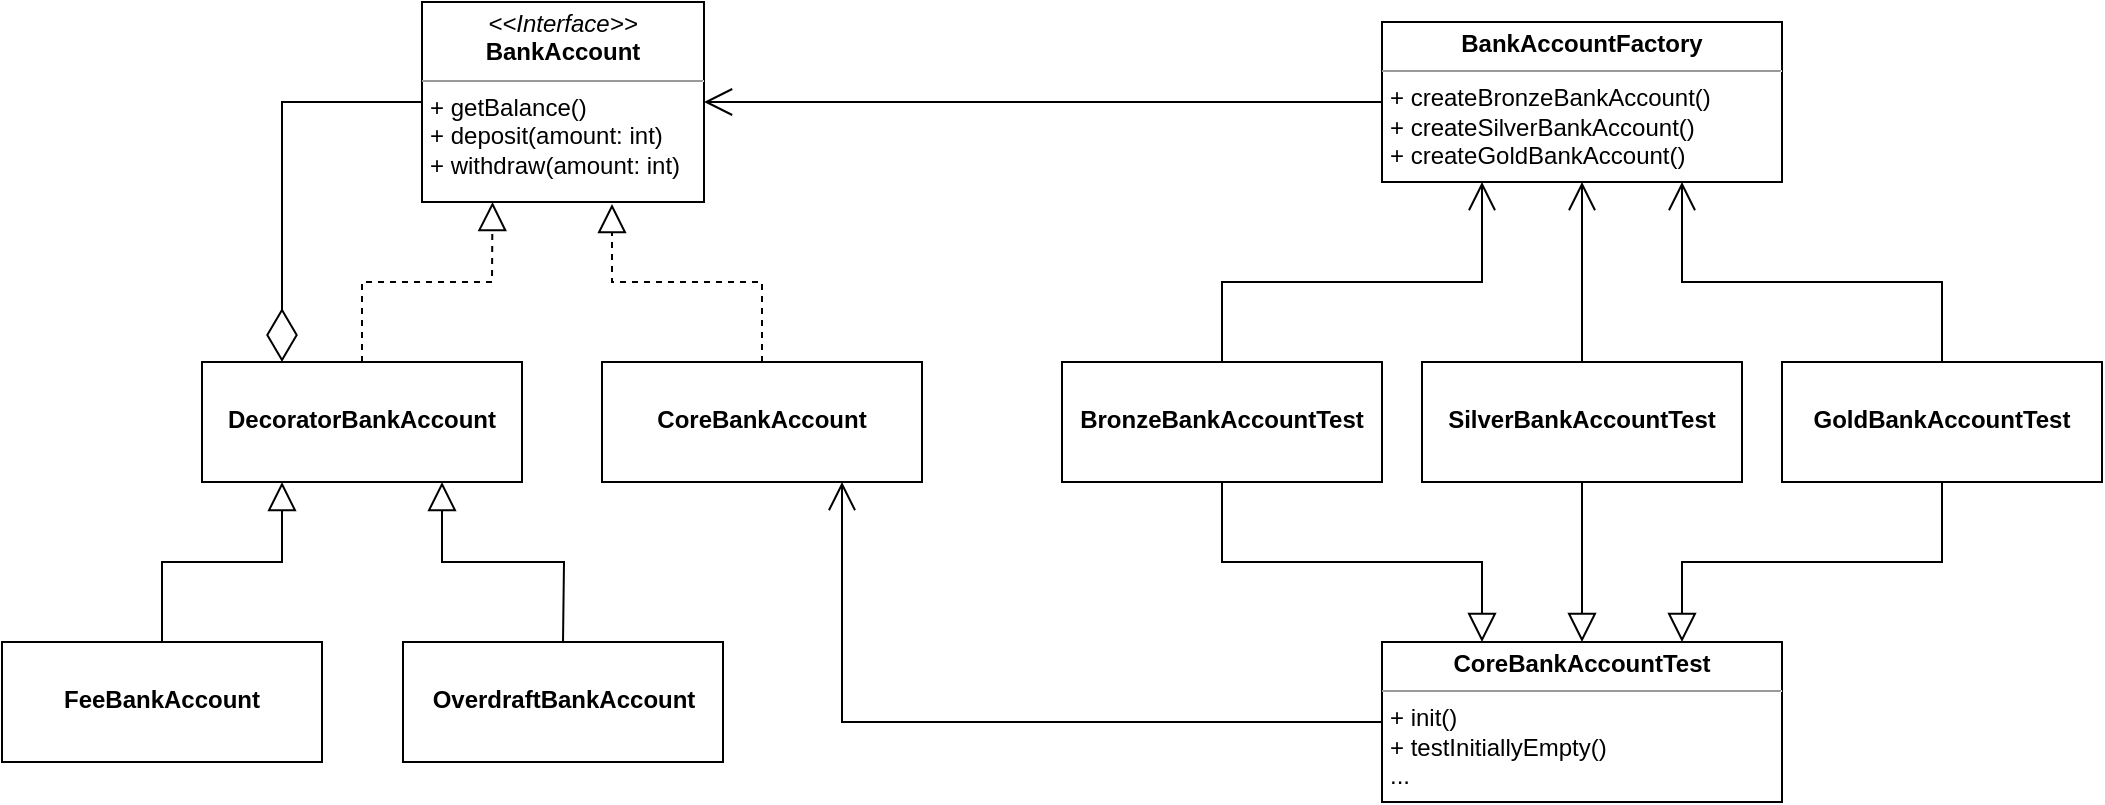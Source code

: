 <mxfile version="26.0.16">
  <diagram id="C5RBs43oDa-KdzZeNtuy" name="Page-1">
    <mxGraphModel dx="1034" dy="3927" grid="1" gridSize="10" guides="1" tooltips="1" connect="1" arrows="1" fold="1" page="1" pageScale="1" pageWidth="827" pageHeight="1169" math="0" shadow="0">
      <root>
        <mxCell id="WIyWlLk6GJQsqaUBKTNV-0" />
        <mxCell id="WIyWlLk6GJQsqaUBKTNV-1" parent="WIyWlLk6GJQsqaUBKTNV-0" />
        <mxCell id="abGJAD1XLBtD331P0YCd-26" value="&lt;p style=&quot;margin: 0px ; margin-top: 4px ; text-align: center&quot;&gt;&lt;i&gt;&amp;lt;&amp;lt;Interface&amp;gt;&amp;gt;&lt;/i&gt;&lt;br&gt;&lt;b&gt;BankAccount&lt;/b&gt;&lt;/p&gt;&lt;hr size=&quot;1&quot;&gt;&lt;p style=&quot;margin: 0px ; margin-left: 4px&quot;&gt;+ getBalance()&lt;br&gt;&lt;/p&gt;&lt;p style=&quot;margin: 0px ; margin-left: 4px&quot;&gt;+ deposit(amount: int)&lt;/p&gt;&lt;p style=&quot;margin: 0px ; margin-left: 4px&quot;&gt;+ withdraw(amount: int)&lt;/p&gt;" style="verticalAlign=top;align=left;overflow=fill;fontSize=12;fontFamily=Helvetica;html=1;" vertex="1" parent="WIyWlLk6GJQsqaUBKTNV-1">
          <mxGeometry x="250" y="-3480" width="141" height="100" as="geometry" />
        </mxCell>
        <mxCell id="abGJAD1XLBtD331P0YCd-28" value="&lt;p style=&quot;margin: 0px ; margin-top: 4px ; text-align: center&quot;&gt;&lt;b&gt;&lt;br&gt;&lt;/b&gt;&lt;/p&gt;&lt;p style=&quot;margin: 0px ; margin-top: 4px ; text-align: center&quot;&gt;&lt;b&gt;DecoratorBankAccount&lt;/b&gt;&lt;/p&gt;" style="verticalAlign=top;align=left;overflow=fill;fontSize=12;fontFamily=Helvetica;html=1;" vertex="1" parent="WIyWlLk6GJQsqaUBKTNV-1">
          <mxGeometry x="140" y="-3300" width="160" height="60" as="geometry" />
        </mxCell>
        <mxCell id="abGJAD1XLBtD331P0YCd-29" value="" style="endArrow=block;dashed=1;endFill=0;endSize=12;html=1;rounded=0;entryX=0.25;entryY=1;entryDx=0;entryDy=0;exitX=0.5;exitY=0;exitDx=0;exitDy=0;" edge="1" parent="WIyWlLk6GJQsqaUBKTNV-1" source="abGJAD1XLBtD331P0YCd-28" target="abGJAD1XLBtD331P0YCd-26">
          <mxGeometry width="160" relative="1" as="geometry">
            <mxPoint x="111" y="-3290" as="sourcePoint" />
            <mxPoint x="271" y="-3290" as="targetPoint" />
            <Array as="points">
              <mxPoint x="220" y="-3340" />
              <mxPoint x="285" y="-3340" />
            </Array>
          </mxGeometry>
        </mxCell>
        <mxCell id="abGJAD1XLBtD331P0YCd-30" style="edgeStyle=orthogonalEdgeStyle;rounded=0;orthogonalLoop=1;jettySize=auto;html=1;exitX=0.5;exitY=1;exitDx=0;exitDy=0;" edge="1" parent="WIyWlLk6GJQsqaUBKTNV-1" source="abGJAD1XLBtD331P0YCd-28" target="abGJAD1XLBtD331P0YCd-28">
          <mxGeometry relative="1" as="geometry" />
        </mxCell>
        <mxCell id="abGJAD1XLBtD331P0YCd-33" value="" style="endArrow=diamondThin;endFill=0;endSize=24;html=1;rounded=0;entryX=0.25;entryY=0;entryDx=0;entryDy=0;exitX=0;exitY=0.5;exitDx=0;exitDy=0;" edge="1" parent="WIyWlLk6GJQsqaUBKTNV-1" source="abGJAD1XLBtD331P0YCd-26" target="abGJAD1XLBtD331P0YCd-28">
          <mxGeometry width="160" relative="1" as="geometry">
            <mxPoint x="81" y="-3300" as="sourcePoint" />
            <mxPoint x="231" y="-3260" as="targetPoint" />
            <Array as="points">
              <mxPoint x="180" y="-3430" />
            </Array>
          </mxGeometry>
        </mxCell>
        <mxCell id="abGJAD1XLBtD331P0YCd-37" value="&lt;p style=&quot;margin: 0px ; margin-top: 4px ; text-align: center&quot;&gt;&lt;b&gt;&lt;br&gt;&lt;/b&gt;&lt;/p&gt;&lt;p style=&quot;margin: 0px ; margin-top: 4px ; text-align: center&quot;&gt;&lt;b&gt;CoreBankAccount&lt;/b&gt;&lt;/p&gt;" style="verticalAlign=top;align=left;overflow=fill;fontSize=12;fontFamily=Helvetica;html=1;" vertex="1" parent="WIyWlLk6GJQsqaUBKTNV-1">
          <mxGeometry x="340" y="-3300" width="160" height="60" as="geometry" />
        </mxCell>
        <mxCell id="abGJAD1XLBtD331P0YCd-38" value="" style="endArrow=block;dashed=1;endFill=0;endSize=12;html=1;rounded=0;exitX=0.5;exitY=0;exitDx=0;exitDy=0;" edge="1" parent="WIyWlLk6GJQsqaUBKTNV-1" source="abGJAD1XLBtD331P0YCd-37">
          <mxGeometry width="160" relative="1" as="geometry">
            <mxPoint x="230" y="-3290" as="sourcePoint" />
            <mxPoint x="345" y="-3379" as="targetPoint" />
            <Array as="points">
              <mxPoint x="420" y="-3340" />
              <mxPoint x="345" y="-3340" />
            </Array>
          </mxGeometry>
        </mxCell>
        <mxCell id="abGJAD1XLBtD331P0YCd-39" value="&lt;p style=&quot;margin: 0px ; margin-top: 4px ; text-align: center&quot;&gt;&lt;b&gt;&lt;br&gt;&lt;/b&gt;&lt;/p&gt;&lt;p style=&quot;margin: 0px ; margin-top: 4px ; text-align: center&quot;&gt;&lt;b&gt;FeeBankAccount&lt;/b&gt;&lt;/p&gt;" style="verticalAlign=top;align=left;overflow=fill;fontSize=12;fontFamily=Helvetica;html=1;" vertex="1" parent="WIyWlLk6GJQsqaUBKTNV-1">
          <mxGeometry x="40" y="-3160" width="160" height="60" as="geometry" />
        </mxCell>
        <mxCell id="abGJAD1XLBtD331P0YCd-40" value="&lt;p style=&quot;margin: 0px ; margin-top: 4px ; text-align: center&quot;&gt;&lt;b&gt;&lt;br&gt;&lt;/b&gt;&lt;/p&gt;&lt;p style=&quot;margin: 0px ; margin-top: 4px ; text-align: center&quot;&gt;&lt;b&gt;OverdraftBankAccount&lt;/b&gt;&lt;/p&gt;" style="verticalAlign=top;align=left;overflow=fill;fontSize=12;fontFamily=Helvetica;html=1;" vertex="1" parent="WIyWlLk6GJQsqaUBKTNV-1">
          <mxGeometry x="240.5" y="-3160" width="160" height="60" as="geometry" />
        </mxCell>
        <mxCell id="abGJAD1XLBtD331P0YCd-43" value="" style="endArrow=block;endFill=0;endSize=12;html=1;rounded=0;entryX=0.25;entryY=1;entryDx=0;entryDy=0;exitX=0.5;exitY=0;exitDx=0;exitDy=0;" edge="1" parent="WIyWlLk6GJQsqaUBKTNV-1" source="abGJAD1XLBtD331P0YCd-39" target="abGJAD1XLBtD331P0YCd-28">
          <mxGeometry width="160" relative="1" as="geometry">
            <mxPoint x="-130" y="-3110" as="sourcePoint" />
            <mxPoint x="30" y="-3110" as="targetPoint" />
            <Array as="points">
              <mxPoint x="120" y="-3200" />
              <mxPoint x="180" y="-3200" />
            </Array>
          </mxGeometry>
        </mxCell>
        <mxCell id="abGJAD1XLBtD331P0YCd-44" value="" style="endArrow=block;endFill=0;endSize=12;html=1;rounded=0;exitX=0.5;exitY=0;exitDx=0;exitDy=0;entryX=0.75;entryY=1;entryDx=0;entryDy=0;" edge="1" parent="WIyWlLk6GJQsqaUBKTNV-1" source="abGJAD1XLBtD331P0YCd-40" target="abGJAD1XLBtD331P0YCd-28">
          <mxGeometry width="160" relative="1" as="geometry">
            <mxPoint x="200" y="-3160" as="sourcePoint" />
            <mxPoint x="310" y="-3210" as="targetPoint" />
            <Array as="points">
              <mxPoint x="321" y="-3200" />
              <mxPoint x="260" y="-3200" />
            </Array>
          </mxGeometry>
        </mxCell>
        <mxCell id="abGJAD1XLBtD331P0YCd-45" value="&lt;p style=&quot;margin: 0px ; margin-top: 4px ; text-align: center&quot;&gt;&lt;b&gt;BankAccountFactory&lt;/b&gt;&lt;/p&gt;&lt;hr size=&quot;1&quot;&gt;&lt;p style=&quot;margin: 0px ; margin-left: 4px&quot;&gt;+ createBronzeBankAccount()&lt;/p&gt;&lt;p style=&quot;margin: 0px ; margin-left: 4px&quot;&gt;+ createSilverBankAccount()&lt;br&gt;&lt;/p&gt;&lt;p style=&quot;margin: 0px ; margin-left: 4px&quot;&gt;+ createGoldBankAccount()&lt;/p&gt;" style="verticalAlign=top;align=left;overflow=fill;fontSize=12;fontFamily=Helvetica;html=1;" vertex="1" parent="WIyWlLk6GJQsqaUBKTNV-1">
          <mxGeometry x="730" y="-3470" width="200" height="80" as="geometry" />
        </mxCell>
        <mxCell id="abGJAD1XLBtD331P0YCd-47" value="" style="endArrow=open;endFill=1;endSize=12;html=1;rounded=0;entryX=1;entryY=0.5;entryDx=0;entryDy=0;exitX=0;exitY=0.5;exitDx=0;exitDy=0;" edge="1" parent="WIyWlLk6GJQsqaUBKTNV-1" source="abGJAD1XLBtD331P0YCd-45" target="abGJAD1XLBtD331P0YCd-26">
          <mxGeometry width="160" relative="1" as="geometry">
            <mxPoint x="540" y="-3260" as="sourcePoint" />
            <mxPoint x="700" y="-3260" as="targetPoint" />
            <Array as="points" />
          </mxGeometry>
        </mxCell>
        <mxCell id="abGJAD1XLBtD331P0YCd-53" value="" style="endArrow=open;endFill=1;endSize=12;html=1;rounded=0;entryX=0.75;entryY=1;entryDx=0;entryDy=0;exitX=0;exitY=0.5;exitDx=0;exitDy=0;" edge="1" parent="WIyWlLk6GJQsqaUBKTNV-1" source="abGJAD1XLBtD331P0YCd-56" target="abGJAD1XLBtD331P0YCd-37">
          <mxGeometry width="160" relative="1" as="geometry">
            <mxPoint x="580" y="-3270" as="sourcePoint" />
            <mxPoint x="461" y="-3350" as="targetPoint" />
            <Array as="points">
              <mxPoint x="460" y="-3120" />
            </Array>
          </mxGeometry>
        </mxCell>
        <mxCell id="abGJAD1XLBtD331P0YCd-54" value="" style="endArrow=block;endFill=0;endSize=12;html=1;rounded=0;entryX=0.25;entryY=0;entryDx=0;entryDy=0;exitX=0.5;exitY=1;exitDx=0;exitDy=0;" edge="1" parent="WIyWlLk6GJQsqaUBKTNV-1" source="abGJAD1XLBtD331P0YCd-55" target="abGJAD1XLBtD331P0YCd-56">
          <mxGeometry width="160" relative="1" as="geometry">
            <mxPoint x="660" y="-3230" as="sourcePoint" />
            <mxPoint x="670" y="-3220" as="targetPoint" />
            <Array as="points">
              <mxPoint x="650" y="-3200" />
              <mxPoint x="780" y="-3200" />
            </Array>
          </mxGeometry>
        </mxCell>
        <mxCell id="abGJAD1XLBtD331P0YCd-55" value="&lt;p style=&quot;margin: 0px ; margin-top: 4px ; text-align: center&quot;&gt;&lt;b&gt;&lt;br&gt;&lt;/b&gt;&lt;/p&gt;&lt;p style=&quot;margin: 0px ; margin-top: 4px ; text-align: center&quot;&gt;&lt;b&gt;BronzeBankAccountTest&lt;/b&gt;&lt;/p&gt;" style="verticalAlign=top;align=left;overflow=fill;fontSize=12;fontFamily=Helvetica;html=1;" vertex="1" parent="WIyWlLk6GJQsqaUBKTNV-1">
          <mxGeometry x="570" y="-3300" width="160" height="60" as="geometry" />
        </mxCell>
        <mxCell id="abGJAD1XLBtD331P0YCd-56" value="&lt;p style=&quot;margin: 0px ; margin-top: 4px ; text-align: center&quot;&gt;&lt;b style=&quot;background-color: transparent; color: light-dark(rgb(0, 0, 0), rgb(255, 255, 255));&quot;&gt;CoreBankAccountTest&lt;/b&gt;&lt;/p&gt;&lt;hr size=&quot;1&quot;&gt;&lt;p style=&quot;margin: 0px ; margin-left: 4px&quot;&gt;+ init()&lt;/p&gt;&lt;p style=&quot;margin: 0px ; margin-left: 4px&quot;&gt;+ testInitiallyEmpty()&lt;br&gt;&lt;/p&gt;&lt;p style=&quot;margin: 0px ; margin-left: 4px&quot;&gt;...&lt;/p&gt;" style="verticalAlign=top;align=left;overflow=fill;fontSize=12;fontFamily=Helvetica;html=1;" vertex="1" parent="WIyWlLk6GJQsqaUBKTNV-1">
          <mxGeometry x="730" y="-3160" width="200" height="80" as="geometry" />
        </mxCell>
        <mxCell id="abGJAD1XLBtD331P0YCd-57" value="&lt;p style=&quot;margin: 0px ; margin-top: 4px ; text-align: center&quot;&gt;&lt;b&gt;&lt;br&gt;&lt;/b&gt;&lt;/p&gt;&lt;p style=&quot;margin: 0px ; margin-top: 4px ; text-align: center&quot;&gt;&lt;b&gt;SilverBankAccountTest&lt;/b&gt;&lt;/p&gt;" style="verticalAlign=top;align=left;overflow=fill;fontSize=12;fontFamily=Helvetica;html=1;" vertex="1" parent="WIyWlLk6GJQsqaUBKTNV-1">
          <mxGeometry x="750" y="-3300" width="160" height="60" as="geometry" />
        </mxCell>
        <mxCell id="abGJAD1XLBtD331P0YCd-59" value="&lt;p style=&quot;margin: 0px ; margin-top: 4px ; text-align: center&quot;&gt;&lt;b&gt;&lt;br&gt;&lt;/b&gt;&lt;/p&gt;&lt;p style=&quot;margin: 0px ; margin-top: 4px ; text-align: center&quot;&gt;&lt;b&gt;GoldBankAccountTest&lt;/b&gt;&lt;/p&gt;" style="verticalAlign=top;align=left;overflow=fill;fontSize=12;fontFamily=Helvetica;html=1;" vertex="1" parent="WIyWlLk6GJQsqaUBKTNV-1">
          <mxGeometry x="930" y="-3300" width="160" height="60" as="geometry" />
        </mxCell>
        <mxCell id="abGJAD1XLBtD331P0YCd-61" value="" style="endArrow=block;endFill=0;endSize=12;html=1;rounded=0;entryX=0.75;entryY=0;entryDx=0;entryDy=0;exitX=0.5;exitY=1;exitDx=0;exitDy=0;" edge="1" parent="WIyWlLk6GJQsqaUBKTNV-1" source="abGJAD1XLBtD331P0YCd-59" target="abGJAD1XLBtD331P0YCd-56">
          <mxGeometry width="160" relative="1" as="geometry">
            <mxPoint x="1010" y="-3220" as="sourcePoint" />
            <mxPoint x="880" y="-3140" as="targetPoint" />
            <Array as="points">
              <mxPoint x="1010" y="-3200" />
              <mxPoint x="880" y="-3200" />
            </Array>
          </mxGeometry>
        </mxCell>
        <mxCell id="abGJAD1XLBtD331P0YCd-62" value="" style="endArrow=open;endFill=1;endSize=12;html=1;rounded=0;exitX=0.5;exitY=0;exitDx=0;exitDy=0;entryX=0.25;entryY=1;entryDx=0;entryDy=0;" edge="1" parent="WIyWlLk6GJQsqaUBKTNV-1" source="abGJAD1XLBtD331P0YCd-55" target="abGJAD1XLBtD331P0YCd-45">
          <mxGeometry width="160" relative="1" as="geometry">
            <mxPoint x="559" y="-3350" as="sourcePoint" />
            <mxPoint x="590" y="-3390" as="targetPoint" />
            <Array as="points">
              <mxPoint x="650" y="-3340" />
              <mxPoint x="780" y="-3340" />
            </Array>
          </mxGeometry>
        </mxCell>
        <mxCell id="abGJAD1XLBtD331P0YCd-63" value="" style="endArrow=open;endFill=1;endSize=12;html=1;rounded=0;exitX=0.5;exitY=0;exitDx=0;exitDy=0;entryX=0.5;entryY=1;entryDx=0;entryDy=0;" edge="1" parent="WIyWlLk6GJQsqaUBKTNV-1" source="abGJAD1XLBtD331P0YCd-57" target="abGJAD1XLBtD331P0YCd-45">
          <mxGeometry width="160" relative="1" as="geometry">
            <mxPoint x="820" y="-3320" as="sourcePoint" />
            <mxPoint x="760" y="-3410" as="targetPoint" />
            <Array as="points" />
          </mxGeometry>
        </mxCell>
        <mxCell id="abGJAD1XLBtD331P0YCd-64" value="" style="endArrow=open;endFill=1;endSize=12;html=1;rounded=0;exitX=0.5;exitY=0;exitDx=0;exitDy=0;entryX=0.75;entryY=1;entryDx=0;entryDy=0;" edge="1" parent="WIyWlLk6GJQsqaUBKTNV-1" source="abGJAD1XLBtD331P0YCd-59" target="abGJAD1XLBtD331P0YCd-45">
          <mxGeometry width="160" relative="1" as="geometry">
            <mxPoint x="949" y="-3334" as="sourcePoint" />
            <mxPoint x="750" y="-3390" as="targetPoint" />
            <Array as="points">
              <mxPoint x="1010" y="-3340" />
              <mxPoint x="880" y="-3340" />
            </Array>
          </mxGeometry>
        </mxCell>
        <mxCell id="abGJAD1XLBtD331P0YCd-66" value="" style="endArrow=block;endFill=0;endSize=12;html=1;rounded=0;exitX=0.5;exitY=1;exitDx=0;exitDy=0;entryX=0.5;entryY=0;entryDx=0;entryDy=0;" edge="1" parent="WIyWlLk6GJQsqaUBKTNV-1" source="abGJAD1XLBtD331P0YCd-57" target="abGJAD1XLBtD331P0YCd-56">
          <mxGeometry width="160" relative="1" as="geometry">
            <mxPoint x="1020" y="-3150" as="sourcePoint" />
            <mxPoint x="1000" y="-3160" as="targetPoint" />
          </mxGeometry>
        </mxCell>
      </root>
    </mxGraphModel>
  </diagram>
</mxfile>

